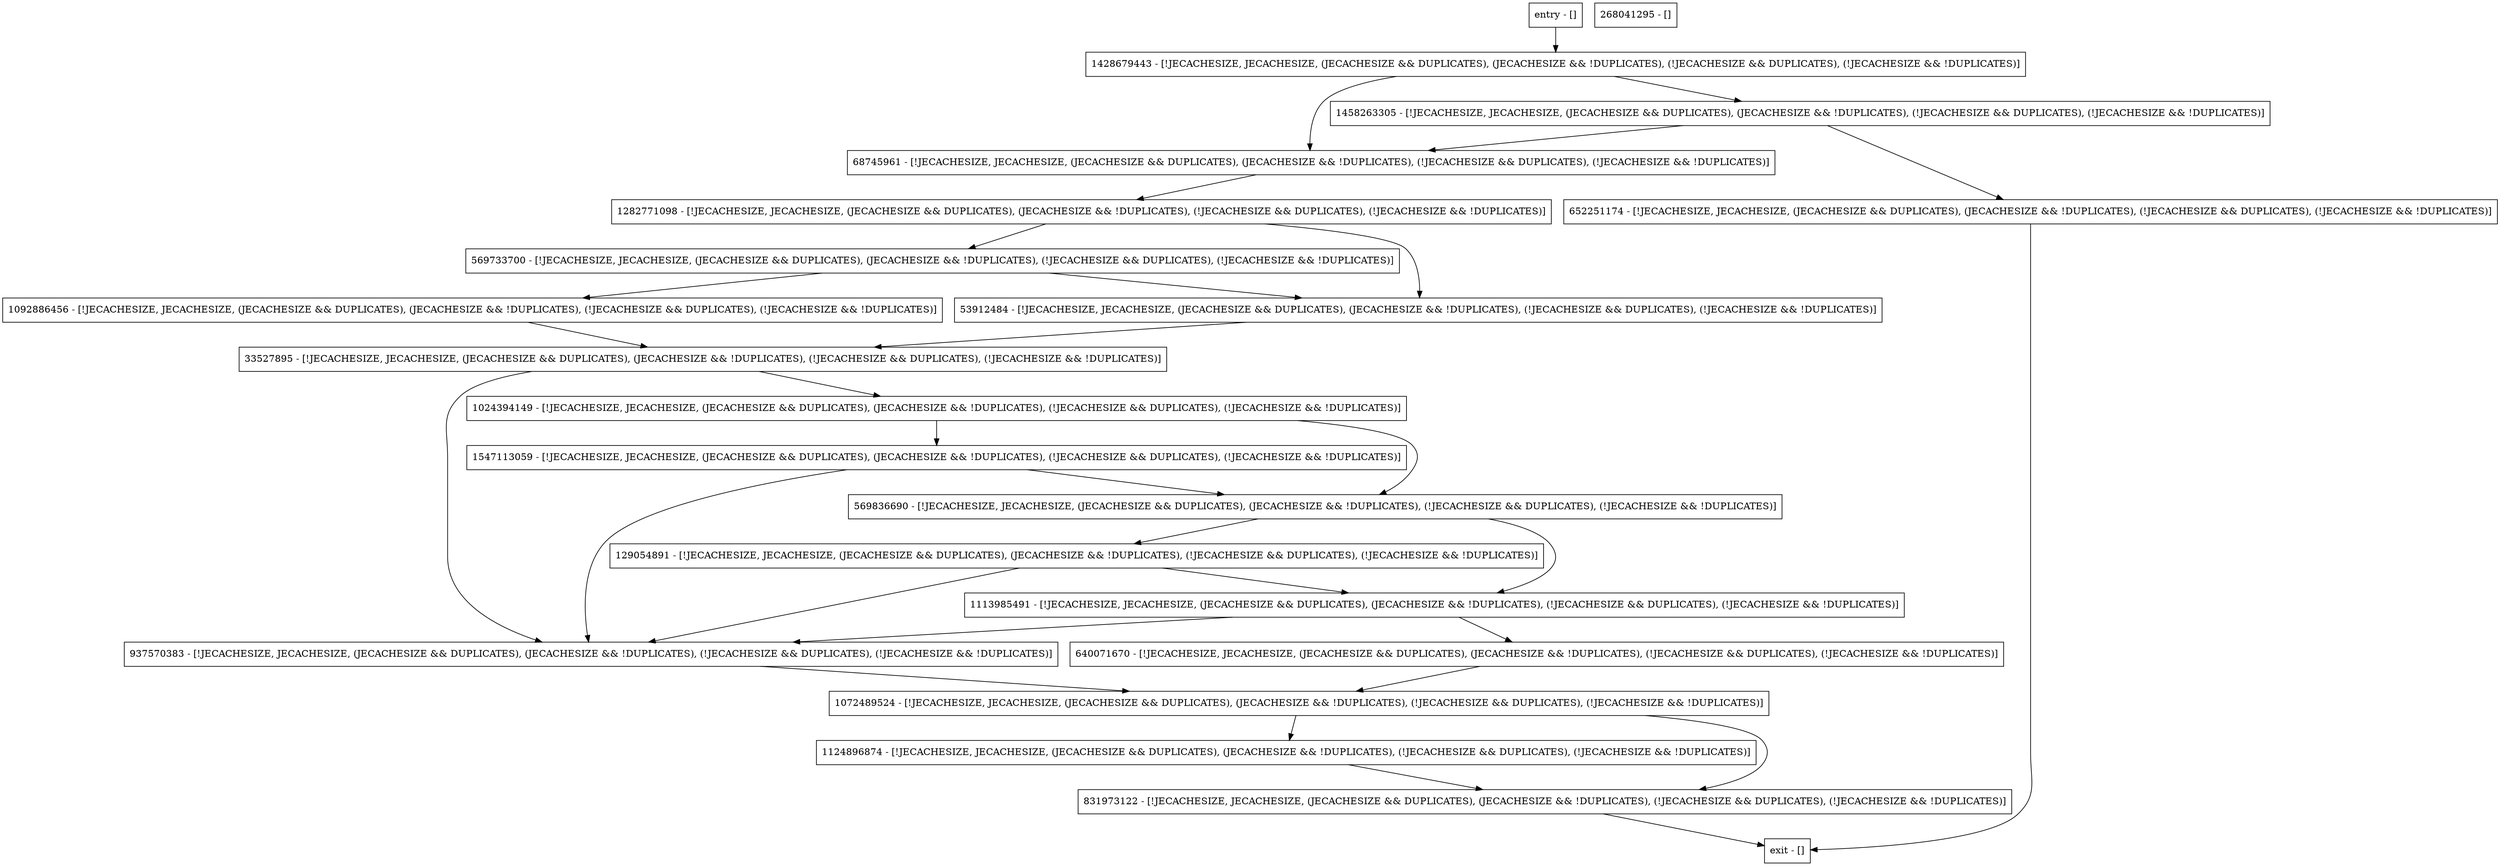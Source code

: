 digraph init {
node [shape=record];
937570383 [label="937570383 - [!JECACHESIZE, JECACHESIZE, (JECACHESIZE && DUPLICATES), (JECACHESIZE && !DUPLICATES), (!JECACHESIZE && DUPLICATES), (!JECACHESIZE && !DUPLICATES)]"];
268041295 [label="268041295 - []"];
1282771098 [label="1282771098 - [!JECACHESIZE, JECACHESIZE, (JECACHESIZE && DUPLICATES), (JECACHESIZE && !DUPLICATES), (!JECACHESIZE && DUPLICATES), (!JECACHESIZE && !DUPLICATES)]"];
1113985491 [label="1113985491 - [!JECACHESIZE, JECACHESIZE, (JECACHESIZE && DUPLICATES), (JECACHESIZE && !DUPLICATES), (!JECACHESIZE && DUPLICATES), (!JECACHESIZE && !DUPLICATES)]"];
640071670 [label="640071670 - [!JECACHESIZE, JECACHESIZE, (JECACHESIZE && DUPLICATES), (JECACHESIZE && !DUPLICATES), (!JECACHESIZE && DUPLICATES), (!JECACHESIZE && !DUPLICATES)]"];
652251174 [label="652251174 - [!JECACHESIZE, JECACHESIZE, (JECACHESIZE && DUPLICATES), (JECACHESIZE && !DUPLICATES), (!JECACHESIZE && DUPLICATES), (!JECACHESIZE && !DUPLICATES)]"];
1092886456 [label="1092886456 - [!JECACHESIZE, JECACHESIZE, (JECACHESIZE && DUPLICATES), (JECACHESIZE && !DUPLICATES), (!JECACHESIZE && DUPLICATES), (!JECACHESIZE && !DUPLICATES)]"];
1024394149 [label="1024394149 - [!JECACHESIZE, JECACHESIZE, (JECACHESIZE && DUPLICATES), (JECACHESIZE && !DUPLICATES), (!JECACHESIZE && DUPLICATES), (!JECACHESIZE && !DUPLICATES)]"];
569836690 [label="569836690 - [!JECACHESIZE, JECACHESIZE, (JECACHESIZE && DUPLICATES), (JECACHESIZE && !DUPLICATES), (!JECACHESIZE && DUPLICATES), (!JECACHESIZE && !DUPLICATES)]"];
1428679443 [label="1428679443 - [!JECACHESIZE, JECACHESIZE, (JECACHESIZE && DUPLICATES), (JECACHESIZE && !DUPLICATES), (!JECACHESIZE && DUPLICATES), (!JECACHESIZE && !DUPLICATES)]"];
1124896874 [label="1124896874 - [!JECACHESIZE, JECACHESIZE, (JECACHESIZE && DUPLICATES), (JECACHESIZE && !DUPLICATES), (!JECACHESIZE && DUPLICATES), (!JECACHESIZE && !DUPLICATES)]"];
entry [label="entry - []"];
exit [label="exit - []"];
68745961 [label="68745961 - [!JECACHESIZE, JECACHESIZE, (JECACHESIZE && DUPLICATES), (JECACHESIZE && !DUPLICATES), (!JECACHESIZE && DUPLICATES), (!JECACHESIZE && !DUPLICATES)]"];
569733700 [label="569733700 - [!JECACHESIZE, JECACHESIZE, (JECACHESIZE && DUPLICATES), (JECACHESIZE && !DUPLICATES), (!JECACHESIZE && DUPLICATES), (!JECACHESIZE && !DUPLICATES)]"];
129054891 [label="129054891 - [!JECACHESIZE, JECACHESIZE, (JECACHESIZE && DUPLICATES), (JECACHESIZE && !DUPLICATES), (!JECACHESIZE && DUPLICATES), (!JECACHESIZE && !DUPLICATES)]"];
831973122 [label="831973122 - [!JECACHESIZE, JECACHESIZE, (JECACHESIZE && DUPLICATES), (JECACHESIZE && !DUPLICATES), (!JECACHESIZE && DUPLICATES), (!JECACHESIZE && !DUPLICATES)]"];
1072489524 [label="1072489524 - [!JECACHESIZE, JECACHESIZE, (JECACHESIZE && DUPLICATES), (JECACHESIZE && !DUPLICATES), (!JECACHESIZE && DUPLICATES), (!JECACHESIZE && !DUPLICATES)]"];
1458263305 [label="1458263305 - [!JECACHESIZE, JECACHESIZE, (JECACHESIZE && DUPLICATES), (JECACHESIZE && !DUPLICATES), (!JECACHESIZE && DUPLICATES), (!JECACHESIZE && !DUPLICATES)]"];
1547113059 [label="1547113059 - [!JECACHESIZE, JECACHESIZE, (JECACHESIZE && DUPLICATES), (JECACHESIZE && !DUPLICATES), (!JECACHESIZE && DUPLICATES), (!JECACHESIZE && !DUPLICATES)]"];
53912484 [label="53912484 - [!JECACHESIZE, JECACHESIZE, (JECACHESIZE && DUPLICATES), (JECACHESIZE && !DUPLICATES), (!JECACHESIZE && DUPLICATES), (!JECACHESIZE && !DUPLICATES)]"];
33527895 [label="33527895 - [!JECACHESIZE, JECACHESIZE, (JECACHESIZE && DUPLICATES), (JECACHESIZE && !DUPLICATES), (!JECACHESIZE && DUPLICATES), (!JECACHESIZE && !DUPLICATES)]"];
entry;
exit;
937570383 -> 1072489524;
1282771098 -> 569733700;
1282771098 -> 53912484;
1113985491 -> 937570383;
1113985491 -> 640071670;
640071670 -> 1072489524;
652251174 -> exit;
1092886456 -> 33527895;
1024394149 -> 1547113059;
1024394149 -> 569836690;
569836690 -> 1113985491;
569836690 -> 129054891;
1428679443 -> 68745961;
1428679443 -> 1458263305;
1124896874 -> 831973122;
entry -> 1428679443;
68745961 -> 1282771098;
569733700 -> 1092886456;
569733700 -> 53912484;
129054891 -> 937570383;
129054891 -> 1113985491;
831973122 -> exit;
1072489524 -> 1124896874;
1072489524 -> 831973122;
1458263305 -> 68745961;
1458263305 -> 652251174;
1547113059 -> 937570383;
1547113059 -> 569836690;
53912484 -> 33527895;
33527895 -> 937570383;
33527895 -> 1024394149;
}
